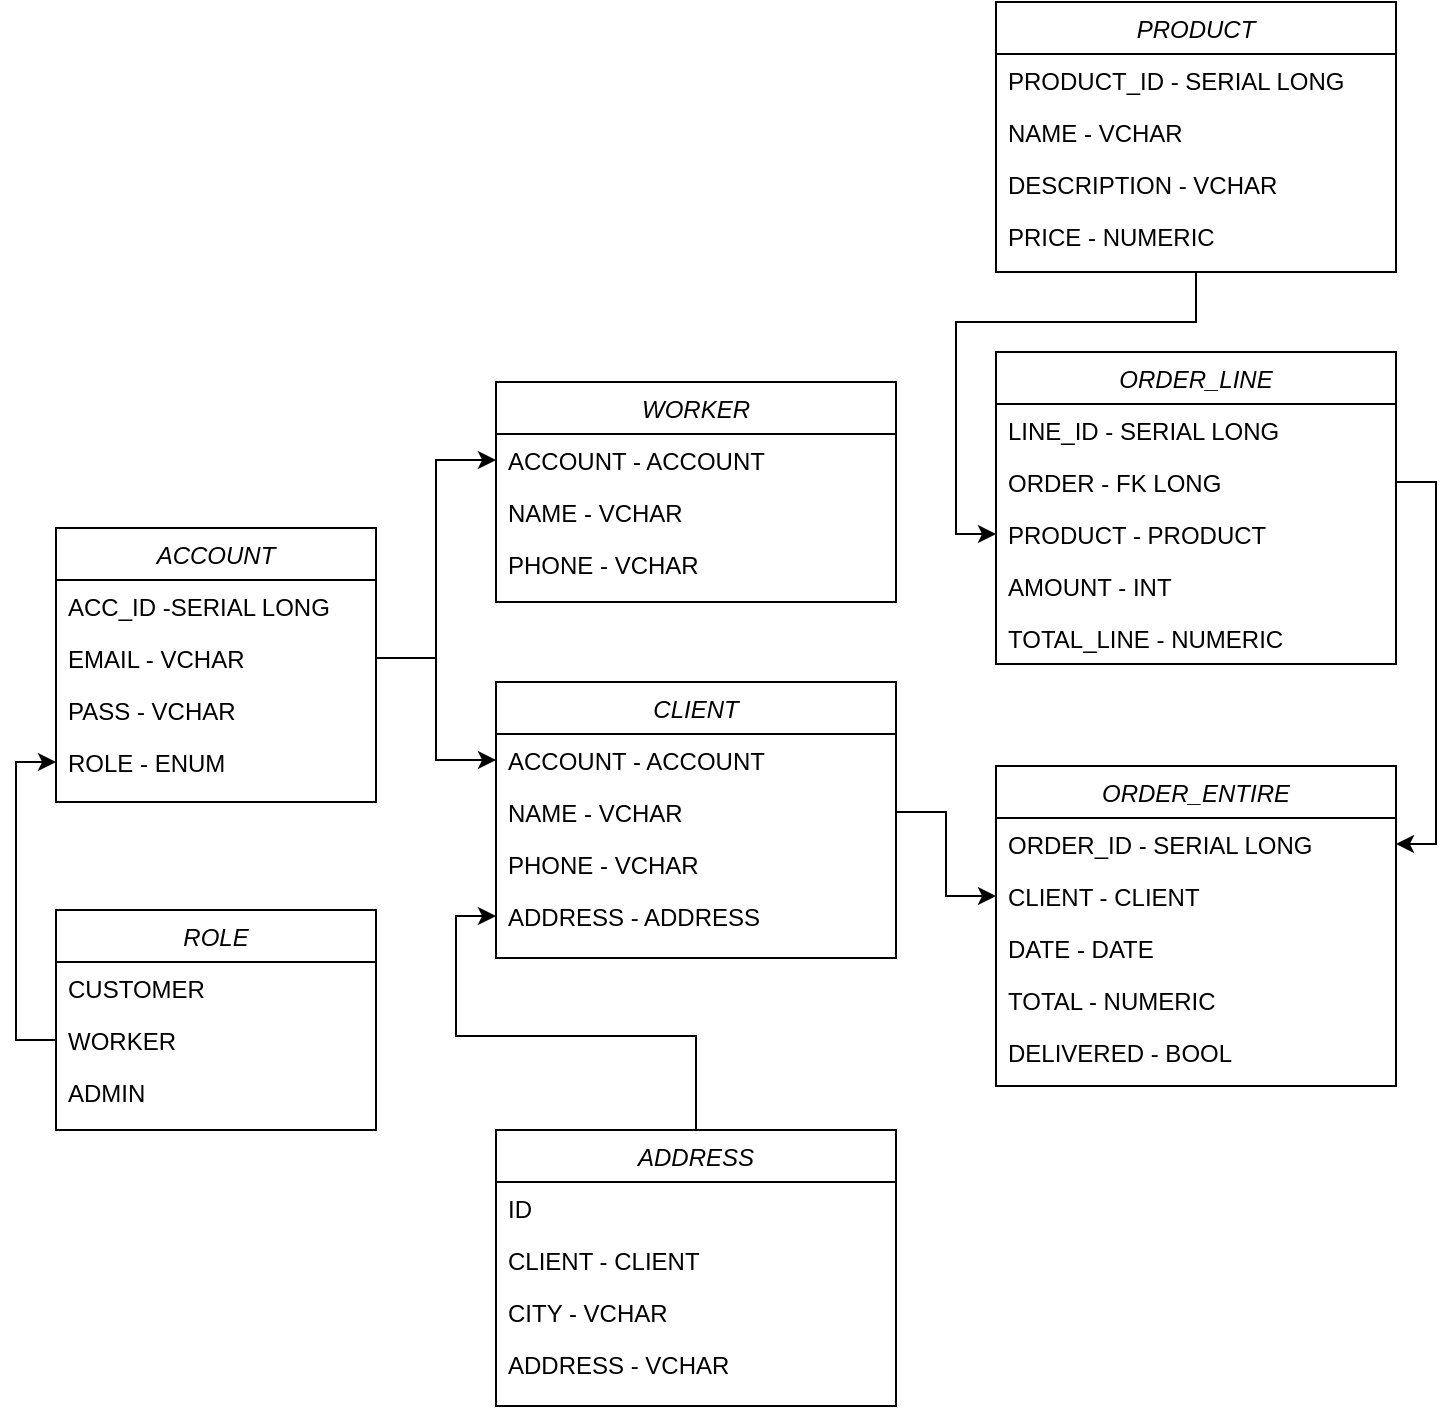 <mxfile version="20.1.1" type="device"><diagram id="C5RBs43oDa-KdzZeNtuy" name="Page-1"><mxGraphModel dx="1662" dy="1980" grid="1" gridSize="10" guides="1" tooltips="1" connect="1" arrows="1" fold="1" page="1" pageScale="1" pageWidth="827" pageHeight="1169" math="0" shadow="0"><root><mxCell id="WIyWlLk6GJQsqaUBKTNV-0"/><mxCell id="WIyWlLk6GJQsqaUBKTNV-1" parent="WIyWlLk6GJQsqaUBKTNV-0"/><mxCell id="PEm2jOTJYIHfiVmWYaG3-14" style="edgeStyle=orthogonalEdgeStyle;rounded=0;orthogonalLoop=1;jettySize=auto;html=1;entryX=0;entryY=0.5;entryDx=0;entryDy=0;exitX=1;exitY=0.5;exitDx=0;exitDy=0;" parent="WIyWlLk6GJQsqaUBKTNV-1" source="zkfFHV4jXpPFQw0GAbJ--2" target="PEm2jOTJYIHfiVmWYaG3-8" edge="1"><mxGeometry relative="1" as="geometry"/></mxCell><mxCell id="zkfFHV4jXpPFQw0GAbJ--0" value="ACCOUNT" style="swimlane;fontStyle=2;align=center;verticalAlign=top;childLayout=stackLayout;horizontal=1;startSize=26;horizontalStack=0;resizeParent=1;resizeLast=0;collapsible=1;marginBottom=0;rounded=0;shadow=0;strokeWidth=1;" parent="WIyWlLk6GJQsqaUBKTNV-1" vertex="1"><mxGeometry x="400" y="193" width="160" height="137" as="geometry"><mxRectangle x="230" y="140" width="160" height="26" as="alternateBounds"/></mxGeometry></mxCell><mxCell id="zkfFHV4jXpPFQw0GAbJ--1" value="ACC_ID -SERIAL LONG" style="text;align=left;verticalAlign=top;spacingLeft=4;spacingRight=4;overflow=hidden;rotatable=0;points=[[0,0.5],[1,0.5]];portConstraint=eastwest;" parent="zkfFHV4jXpPFQw0GAbJ--0" vertex="1"><mxGeometry y="26" width="160" height="26" as="geometry"/></mxCell><mxCell id="zkfFHV4jXpPFQw0GAbJ--2" value="EMAIL - VCHAR" style="text;align=left;verticalAlign=top;spacingLeft=4;spacingRight=4;overflow=hidden;rotatable=0;points=[[0,0.5],[1,0.5]];portConstraint=eastwest;rounded=0;shadow=0;html=0;" parent="zkfFHV4jXpPFQw0GAbJ--0" vertex="1"><mxGeometry y="52" width="160" height="26" as="geometry"/></mxCell><mxCell id="zkfFHV4jXpPFQw0GAbJ--3" value="PASS - VCHAR" style="text;align=left;verticalAlign=top;spacingLeft=4;spacingRight=4;overflow=hidden;rotatable=0;points=[[0,0.5],[1,0.5]];portConstraint=eastwest;rounded=0;shadow=0;html=0;" parent="zkfFHV4jXpPFQw0GAbJ--0" vertex="1"><mxGeometry y="78" width="160" height="26" as="geometry"/></mxCell><mxCell id="PEm2jOTJYIHfiVmWYaG3-0" value="ROLE - ENUM" style="text;align=left;verticalAlign=top;spacingLeft=4;spacingRight=4;overflow=hidden;rotatable=0;points=[[0,0.5],[1,0.5]];portConstraint=eastwest;rounded=0;shadow=0;html=0;" parent="zkfFHV4jXpPFQw0GAbJ--0" vertex="1"><mxGeometry y="104" width="160" height="26" as="geometry"/></mxCell><mxCell id="PEm2jOTJYIHfiVmWYaG3-1" value="ROLE" style="swimlane;fontStyle=2;align=center;verticalAlign=top;childLayout=stackLayout;horizontal=1;startSize=26;horizontalStack=0;resizeParent=1;resizeLast=0;collapsible=1;marginBottom=0;rounded=0;shadow=0;strokeWidth=1;" parent="WIyWlLk6GJQsqaUBKTNV-1" vertex="1"><mxGeometry x="400" y="384" width="160" height="110" as="geometry"><mxRectangle x="230" y="140" width="160" height="26" as="alternateBounds"/></mxGeometry></mxCell><mxCell id="PEm2jOTJYIHfiVmWYaG3-2" value="CUSTOMER" style="text;align=left;verticalAlign=top;spacingLeft=4;spacingRight=4;overflow=hidden;rotatable=0;points=[[0,0.5],[1,0.5]];portConstraint=eastwest;" parent="PEm2jOTJYIHfiVmWYaG3-1" vertex="1"><mxGeometry y="26" width="160" height="26" as="geometry"/></mxCell><mxCell id="PEm2jOTJYIHfiVmWYaG3-3" value="WORKER" style="text;align=left;verticalAlign=top;spacingLeft=4;spacingRight=4;overflow=hidden;rotatable=0;points=[[0,0.5],[1,0.5]];portConstraint=eastwest;rounded=0;shadow=0;html=0;" parent="PEm2jOTJYIHfiVmWYaG3-1" vertex="1"><mxGeometry y="52" width="160" height="26" as="geometry"/></mxCell><mxCell id="PEm2jOTJYIHfiVmWYaG3-4" value="ADMIN" style="text;align=left;verticalAlign=top;spacingLeft=4;spacingRight=4;overflow=hidden;rotatable=0;points=[[0,0.5],[1,0.5]];portConstraint=eastwest;rounded=0;shadow=0;html=0;" parent="PEm2jOTJYIHfiVmWYaG3-1" vertex="1"><mxGeometry y="78" width="160" height="26" as="geometry"/></mxCell><mxCell id="PEm2jOTJYIHfiVmWYaG3-7" value="CLIENT" style="swimlane;fontStyle=2;align=center;verticalAlign=top;childLayout=stackLayout;horizontal=1;startSize=26;horizontalStack=0;resizeParent=1;resizeLast=0;collapsible=1;marginBottom=0;rounded=0;shadow=0;strokeWidth=1;" parent="WIyWlLk6GJQsqaUBKTNV-1" vertex="1"><mxGeometry x="620" y="270" width="200" height="138" as="geometry"><mxRectangle x="230" y="140" width="160" height="26" as="alternateBounds"/></mxGeometry></mxCell><mxCell id="PEm2jOTJYIHfiVmWYaG3-8" value="ACCOUNT - ACCOUNT" style="text;align=left;verticalAlign=top;spacingLeft=4;spacingRight=4;overflow=hidden;rotatable=0;points=[[0,0.5],[1,0.5]];portConstraint=eastwest;" parent="PEm2jOTJYIHfiVmWYaG3-7" vertex="1"><mxGeometry y="26" width="200" height="26" as="geometry"/></mxCell><mxCell id="PEm2jOTJYIHfiVmWYaG3-15" value="NAME - VCHAR" style="text;align=left;verticalAlign=top;spacingLeft=4;spacingRight=4;overflow=hidden;rotatable=0;points=[[0,0.5],[1,0.5]];portConstraint=eastwest;" parent="PEm2jOTJYIHfiVmWYaG3-7" vertex="1"><mxGeometry y="52" width="200" height="26" as="geometry"/></mxCell><mxCell id="PEm2jOTJYIHfiVmWYaG3-22" value="PHONE - VCHAR" style="text;align=left;verticalAlign=top;spacingLeft=4;spacingRight=4;overflow=hidden;rotatable=0;points=[[0,0.5],[1,0.5]];portConstraint=eastwest;" parent="PEm2jOTJYIHfiVmWYaG3-7" vertex="1"><mxGeometry y="78" width="200" height="26" as="geometry"/></mxCell><mxCell id="4WehnCwaWHxsS8PZsk10-2" value="ADDRESS - ADDRESS" style="text;align=left;verticalAlign=top;spacingLeft=4;spacingRight=4;overflow=hidden;rotatable=0;points=[[0,0.5],[1,0.5]];portConstraint=eastwest;" vertex="1" parent="PEm2jOTJYIHfiVmWYaG3-7"><mxGeometry y="104" width="200" height="26" as="geometry"/></mxCell><mxCell id="PEm2jOTJYIHfiVmWYaG3-24" value="WORKER" style="swimlane;fontStyle=2;align=center;verticalAlign=top;childLayout=stackLayout;horizontal=1;startSize=26;horizontalStack=0;resizeParent=1;resizeLast=0;collapsible=1;marginBottom=0;rounded=0;shadow=0;strokeWidth=1;" parent="WIyWlLk6GJQsqaUBKTNV-1" vertex="1"><mxGeometry x="620" y="120" width="200" height="110" as="geometry"><mxRectangle x="230" y="140" width="160" height="26" as="alternateBounds"/></mxGeometry></mxCell><mxCell id="PEm2jOTJYIHfiVmWYaG3-26" value="ACCOUNT - ACCOUNT" style="text;align=left;verticalAlign=top;spacingLeft=4;spacingRight=4;overflow=hidden;rotatable=0;points=[[0,0.5],[1,0.5]];portConstraint=eastwest;" parent="PEm2jOTJYIHfiVmWYaG3-24" vertex="1"><mxGeometry y="26" width="200" height="26" as="geometry"/></mxCell><mxCell id="PEm2jOTJYIHfiVmWYaG3-27" value="NAME - VCHAR" style="text;align=left;verticalAlign=top;spacingLeft=4;spacingRight=4;overflow=hidden;rotatable=0;points=[[0,0.5],[1,0.5]];portConstraint=eastwest;" parent="PEm2jOTJYIHfiVmWYaG3-24" vertex="1"><mxGeometry y="52" width="200" height="26" as="geometry"/></mxCell><mxCell id="PEm2jOTJYIHfiVmWYaG3-28" value="PHONE - VCHAR" style="text;align=left;verticalAlign=top;spacingLeft=4;spacingRight=4;overflow=hidden;rotatable=0;points=[[0,0.5],[1,0.5]];portConstraint=eastwest;" parent="PEm2jOTJYIHfiVmWYaG3-24" vertex="1"><mxGeometry y="78" width="200" height="26" as="geometry"/></mxCell><mxCell id="PEm2jOTJYIHfiVmWYaG3-32" style="edgeStyle=orthogonalEdgeStyle;rounded=0;orthogonalLoop=1;jettySize=auto;html=1;" parent="WIyWlLk6GJQsqaUBKTNV-1" source="zkfFHV4jXpPFQw0GAbJ--2" target="PEm2jOTJYIHfiVmWYaG3-26" edge="1"><mxGeometry relative="1" as="geometry"/></mxCell><mxCell id="PEm2jOTJYIHfiVmWYaG3-33" value="ORDER_ENTIRE" style="swimlane;fontStyle=2;align=center;verticalAlign=top;childLayout=stackLayout;horizontal=1;startSize=26;horizontalStack=0;resizeParent=1;resizeLast=0;collapsible=1;marginBottom=0;rounded=0;shadow=0;strokeWidth=1;" parent="WIyWlLk6GJQsqaUBKTNV-1" vertex="1"><mxGeometry x="870" y="312" width="200" height="160" as="geometry"><mxRectangle x="230" y="140" width="160" height="26" as="alternateBounds"/></mxGeometry></mxCell><mxCell id="PEm2jOTJYIHfiVmWYaG3-34" value="ORDER_ID - SERIAL LONG" style="text;align=left;verticalAlign=top;spacingLeft=4;spacingRight=4;overflow=hidden;rotatable=0;points=[[0,0.5],[1,0.5]];portConstraint=eastwest;" parent="PEm2jOTJYIHfiVmWYaG3-33" vertex="1"><mxGeometry y="26" width="200" height="26" as="geometry"/></mxCell><mxCell id="PEm2jOTJYIHfiVmWYaG3-35" value="CLIENT - CLIENT" style="text;align=left;verticalAlign=top;spacingLeft=4;spacingRight=4;overflow=hidden;rotatable=0;points=[[0,0.5],[1,0.5]];portConstraint=eastwest;" parent="PEm2jOTJYIHfiVmWYaG3-33" vertex="1"><mxGeometry y="52" width="200" height="26" as="geometry"/></mxCell><mxCell id="PEm2jOTJYIHfiVmWYaG3-43" value="DATE - DATE" style="text;align=left;verticalAlign=top;spacingLeft=4;spacingRight=4;overflow=hidden;rotatable=0;points=[[0,0.5],[1,0.5]];portConstraint=eastwest;" parent="PEm2jOTJYIHfiVmWYaG3-33" vertex="1"><mxGeometry y="78" width="200" height="26" as="geometry"/></mxCell><mxCell id="PEm2jOTJYIHfiVmWYaG3-45" value="TOTAL - NUMERIC" style="text;align=left;verticalAlign=top;spacingLeft=4;spacingRight=4;overflow=hidden;rotatable=0;points=[[0,0.5],[1,0.5]];portConstraint=eastwest;" parent="PEm2jOTJYIHfiVmWYaG3-33" vertex="1"><mxGeometry y="104" width="200" height="26" as="geometry"/></mxCell><mxCell id="PEm2jOTJYIHfiVmWYaG3-44" value="DELIVERED - BOOL" style="text;align=left;verticalAlign=top;spacingLeft=4;spacingRight=4;overflow=hidden;rotatable=0;points=[[0,0.5],[1,0.5]];portConstraint=eastwest;" parent="PEm2jOTJYIHfiVmWYaG3-33" vertex="1"><mxGeometry y="130" width="200" height="26" as="geometry"/></mxCell><mxCell id="PEm2jOTJYIHfiVmWYaG3-47" value="ORDER_LINE" style="swimlane;fontStyle=2;align=center;verticalAlign=top;childLayout=stackLayout;horizontal=1;startSize=26;horizontalStack=0;resizeParent=1;resizeLast=0;collapsible=1;marginBottom=0;rounded=0;shadow=0;strokeWidth=1;" parent="WIyWlLk6GJQsqaUBKTNV-1" vertex="1"><mxGeometry x="870" y="105" width="200" height="156" as="geometry"><mxRectangle x="230" y="140" width="160" height="26" as="alternateBounds"/></mxGeometry></mxCell><mxCell id="PEm2jOTJYIHfiVmWYaG3-48" value="LINE_ID - SERIAL LONG" style="text;align=left;verticalAlign=top;spacingLeft=4;spacingRight=4;overflow=hidden;rotatable=0;points=[[0,0.5],[1,0.5]];portConstraint=eastwest;" parent="PEm2jOTJYIHfiVmWYaG3-47" vertex="1"><mxGeometry y="26" width="200" height="26" as="geometry"/></mxCell><mxCell id="PEm2jOTJYIHfiVmWYaG3-49" value="ORDER - FK LONG" style="text;align=left;verticalAlign=top;spacingLeft=4;spacingRight=4;overflow=hidden;rotatable=0;points=[[0,0.5],[1,0.5]];portConstraint=eastwest;" parent="PEm2jOTJYIHfiVmWYaG3-47" vertex="1"><mxGeometry y="52" width="200" height="26" as="geometry"/></mxCell><mxCell id="PEm2jOTJYIHfiVmWYaG3-59" value="PRODUCT - PRODUCT" style="text;align=left;verticalAlign=top;spacingLeft=4;spacingRight=4;overflow=hidden;rotatable=0;points=[[0,0.5],[1,0.5]];portConstraint=eastwest;" parent="PEm2jOTJYIHfiVmWYaG3-47" vertex="1"><mxGeometry y="78" width="200" height="26" as="geometry"/></mxCell><mxCell id="PEm2jOTJYIHfiVmWYaG3-50" value="AMOUNT - INT" style="text;align=left;verticalAlign=top;spacingLeft=4;spacingRight=4;overflow=hidden;rotatable=0;points=[[0,0.5],[1,0.5]];portConstraint=eastwest;" parent="PEm2jOTJYIHfiVmWYaG3-47" vertex="1"><mxGeometry y="104" width="200" height="26" as="geometry"/></mxCell><mxCell id="PEm2jOTJYIHfiVmWYaG3-51" value="TOTAL_LINE - NUMERIC" style="text;align=left;verticalAlign=top;spacingLeft=4;spacingRight=4;overflow=hidden;rotatable=0;points=[[0,0.5],[1,0.5]];portConstraint=eastwest;" parent="PEm2jOTJYIHfiVmWYaG3-47" vertex="1"><mxGeometry y="130" width="200" height="26" as="geometry"/></mxCell><mxCell id="PEm2jOTJYIHfiVmWYaG3-63" style="edgeStyle=orthogonalEdgeStyle;rounded=0;orthogonalLoop=1;jettySize=auto;html=1;entryX=0;entryY=0.5;entryDx=0;entryDy=0;" parent="WIyWlLk6GJQsqaUBKTNV-1" source="PEm2jOTJYIHfiVmWYaG3-53" target="PEm2jOTJYIHfiVmWYaG3-59" edge="1"><mxGeometry relative="1" as="geometry"><Array as="points"><mxPoint x="970" y="90"/><mxPoint x="850" y="90"/><mxPoint x="850" y="196"/></Array></mxGeometry></mxCell><mxCell id="PEm2jOTJYIHfiVmWYaG3-53" value="PRODUCT" style="swimlane;fontStyle=2;align=center;verticalAlign=top;childLayout=stackLayout;horizontal=1;startSize=26;horizontalStack=0;resizeParent=1;resizeLast=0;collapsible=1;marginBottom=0;rounded=0;shadow=0;strokeWidth=1;" parent="WIyWlLk6GJQsqaUBKTNV-1" vertex="1"><mxGeometry x="870" y="-70" width="200" height="135" as="geometry"><mxRectangle x="230" y="140" width="160" height="26" as="alternateBounds"/></mxGeometry></mxCell><mxCell id="PEm2jOTJYIHfiVmWYaG3-54" value="PRODUCT_ID - SERIAL LONG" style="text;align=left;verticalAlign=top;spacingLeft=4;spacingRight=4;overflow=hidden;rotatable=0;points=[[0,0.5],[1,0.5]];portConstraint=eastwest;" parent="PEm2jOTJYIHfiVmWYaG3-53" vertex="1"><mxGeometry y="26" width="200" height="26" as="geometry"/></mxCell><mxCell id="PEm2jOTJYIHfiVmWYaG3-55" value="NAME - VCHAR" style="text;align=left;verticalAlign=top;spacingLeft=4;spacingRight=4;overflow=hidden;rotatable=0;points=[[0,0.5],[1,0.5]];portConstraint=eastwest;" parent="PEm2jOTJYIHfiVmWYaG3-53" vertex="1"><mxGeometry y="52" width="200" height="26" as="geometry"/></mxCell><mxCell id="PEm2jOTJYIHfiVmWYaG3-56" value="DESCRIPTION - VCHAR" style="text;align=left;verticalAlign=top;spacingLeft=4;spacingRight=4;overflow=hidden;rotatable=0;points=[[0,0.5],[1,0.5]];portConstraint=eastwest;" parent="PEm2jOTJYIHfiVmWYaG3-53" vertex="1"><mxGeometry y="78" width="200" height="26" as="geometry"/></mxCell><mxCell id="PEm2jOTJYIHfiVmWYaG3-57" value="PRICE - NUMERIC" style="text;align=left;verticalAlign=top;spacingLeft=4;spacingRight=4;overflow=hidden;rotatable=0;points=[[0,0.5],[1,0.5]];portConstraint=eastwest;" parent="PEm2jOTJYIHfiVmWYaG3-53" vertex="1"><mxGeometry y="104" width="200" height="26" as="geometry"/></mxCell><mxCell id="PEm2jOTJYIHfiVmWYaG3-64" style="edgeStyle=orthogonalEdgeStyle;rounded=0;orthogonalLoop=1;jettySize=auto;html=1;entryX=1;entryY=0.5;entryDx=0;entryDy=0;" parent="WIyWlLk6GJQsqaUBKTNV-1" source="PEm2jOTJYIHfiVmWYaG3-49" target="PEm2jOTJYIHfiVmWYaG3-34" edge="1"><mxGeometry relative="1" as="geometry"><Array as="points"><mxPoint x="1090" y="170"/><mxPoint x="1090" y="351"/></Array></mxGeometry></mxCell><mxCell id="4WehnCwaWHxsS8PZsk10-0" style="edgeStyle=orthogonalEdgeStyle;rounded=0;orthogonalLoop=1;jettySize=auto;html=1;entryX=0;entryY=0.5;entryDx=0;entryDy=0;" edge="1" parent="WIyWlLk6GJQsqaUBKTNV-1" source="PEm2jOTJYIHfiVmWYaG3-3" target="PEm2jOTJYIHfiVmWYaG3-0"><mxGeometry relative="1" as="geometry"/></mxCell><mxCell id="4WehnCwaWHxsS8PZsk10-9" style="edgeStyle=orthogonalEdgeStyle;rounded=0;orthogonalLoop=1;jettySize=auto;html=1;exitX=0.5;exitY=0;exitDx=0;exitDy=0;entryX=0;entryY=0.5;entryDx=0;entryDy=0;" edge="1" parent="WIyWlLk6GJQsqaUBKTNV-1" source="4WehnCwaWHxsS8PZsk10-3" target="4WehnCwaWHxsS8PZsk10-2"><mxGeometry relative="1" as="geometry"/></mxCell><mxCell id="4WehnCwaWHxsS8PZsk10-3" value="ADDRESS" style="swimlane;fontStyle=2;align=center;verticalAlign=top;childLayout=stackLayout;horizontal=1;startSize=26;horizontalStack=0;resizeParent=1;resizeLast=0;collapsible=1;marginBottom=0;rounded=0;shadow=0;strokeWidth=1;" vertex="1" parent="WIyWlLk6GJQsqaUBKTNV-1"><mxGeometry x="620" y="494" width="200" height="138" as="geometry"><mxRectangle x="230" y="140" width="160" height="26" as="alternateBounds"/></mxGeometry></mxCell><mxCell id="4WehnCwaWHxsS8PZsk10-4" value="ID" style="text;align=left;verticalAlign=top;spacingLeft=4;spacingRight=4;overflow=hidden;rotatable=0;points=[[0,0.5],[1,0.5]];portConstraint=eastwest;" vertex="1" parent="4WehnCwaWHxsS8PZsk10-3"><mxGeometry y="26" width="200" height="26" as="geometry"/></mxCell><mxCell id="4WehnCwaWHxsS8PZsk10-5" value="CLIENT - CLIENT" style="text;align=left;verticalAlign=top;spacingLeft=4;spacingRight=4;overflow=hidden;rotatable=0;points=[[0,0.5],[1,0.5]];portConstraint=eastwest;" vertex="1" parent="4WehnCwaWHxsS8PZsk10-3"><mxGeometry y="52" width="200" height="26" as="geometry"/></mxCell><mxCell id="4WehnCwaWHxsS8PZsk10-6" value="CITY - VCHAR" style="text;align=left;verticalAlign=top;spacingLeft=4;spacingRight=4;overflow=hidden;rotatable=0;points=[[0,0.5],[1,0.5]];portConstraint=eastwest;" vertex="1" parent="4WehnCwaWHxsS8PZsk10-3"><mxGeometry y="78" width="200" height="26" as="geometry"/></mxCell><mxCell id="4WehnCwaWHxsS8PZsk10-7" value="ADDRESS - VCHAR" style="text;align=left;verticalAlign=top;spacingLeft=4;spacingRight=4;overflow=hidden;rotatable=0;points=[[0,0.5],[1,0.5]];portConstraint=eastwest;" vertex="1" parent="4WehnCwaWHxsS8PZsk10-3"><mxGeometry y="104" width="200" height="26" as="geometry"/></mxCell><mxCell id="4WehnCwaWHxsS8PZsk10-10" style="edgeStyle=orthogonalEdgeStyle;rounded=0;orthogonalLoop=1;jettySize=auto;html=1;exitX=1;exitY=0.5;exitDx=0;exitDy=0;entryX=0;entryY=0.5;entryDx=0;entryDy=0;" edge="1" parent="WIyWlLk6GJQsqaUBKTNV-1" source="PEm2jOTJYIHfiVmWYaG3-15" target="PEm2jOTJYIHfiVmWYaG3-35"><mxGeometry relative="1" as="geometry"/></mxCell></root></mxGraphModel></diagram></mxfile>
